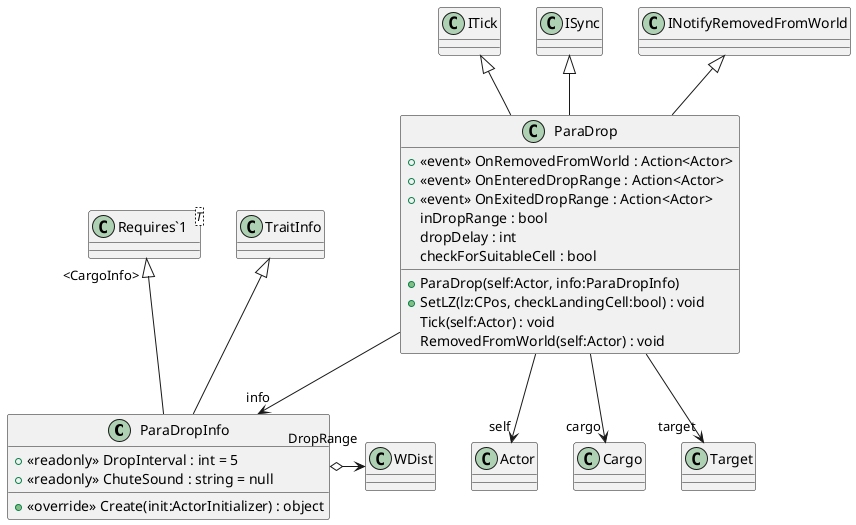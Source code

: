 @startuml
class ParaDropInfo {
    + <<readonly>> DropInterval : int = 5
    + <<readonly>> ChuteSound : string = null
    + <<override>> Create(init:ActorInitializer) : object
}
class ParaDrop {
    +  <<event>> OnRemovedFromWorld : Action<Actor> 
    +  <<event>> OnEnteredDropRange : Action<Actor> 
    +  <<event>> OnExitedDropRange : Action<Actor> 
    inDropRange : bool
    dropDelay : int
    checkForSuitableCell : bool
    + ParaDrop(self:Actor, info:ParaDropInfo)
    + SetLZ(lz:CPos, checkLandingCell:bool) : void
    Tick(self:Actor) : void
    RemovedFromWorld(self:Actor) : void
}
class "Requires`1"<T> {
}
TraitInfo <|-- ParaDropInfo
"Requires`1" "<CargoInfo>" <|-- ParaDropInfo
ParaDropInfo o-> "DropRange" WDist
ITick <|-- ParaDrop
ISync <|-- ParaDrop
INotifyRemovedFromWorld <|-- ParaDrop
ParaDrop --> "info" ParaDropInfo
ParaDrop --> "self" Actor
ParaDrop --> "cargo" Cargo
ParaDrop --> "target" Target
@enduml
